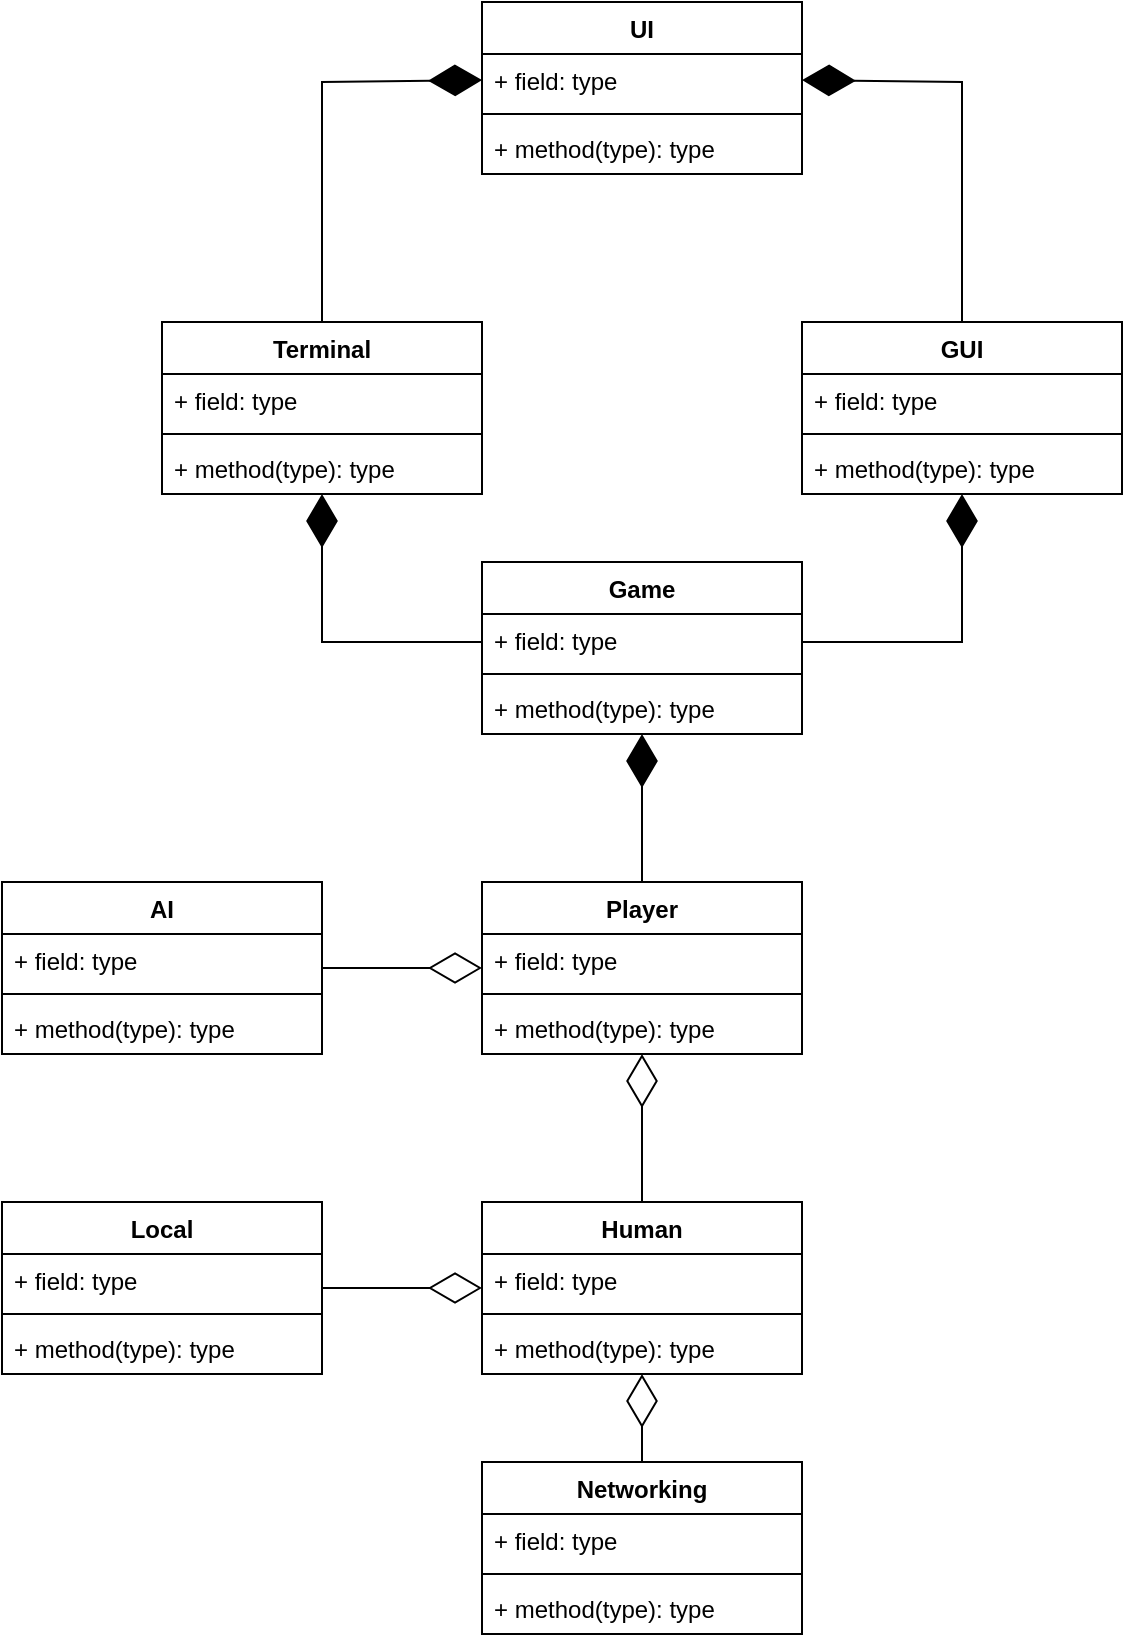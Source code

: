 <mxfile version="18.0.5" type="github">
  <diagram id="Xtzwa6VVvoEg-6TvjeYF" name="Page-1">
    <mxGraphModel dx="1221" dy="726" grid="1" gridSize="10" guides="1" tooltips="1" connect="1" arrows="1" fold="1" page="1" pageScale="1" pageWidth="827" pageHeight="1169" math="0" shadow="0">
      <root>
        <mxCell id="0" />
        <mxCell id="1" parent="0" />
        <mxCell id="zvh0BNXRaEqvuYk_ANei-2" value="Game" style="swimlane;fontStyle=1;align=center;verticalAlign=top;childLayout=stackLayout;horizontal=1;startSize=26;horizontalStack=0;resizeParent=1;resizeParentMax=0;resizeLast=0;collapsible=1;marginBottom=0;" parent="1" vertex="1">
          <mxGeometry x="320" y="280" width="160" height="86" as="geometry" />
        </mxCell>
        <mxCell id="zvh0BNXRaEqvuYk_ANei-3" value="+ field: type" style="text;strokeColor=none;fillColor=none;align=left;verticalAlign=top;spacingLeft=4;spacingRight=4;overflow=hidden;rotatable=0;points=[[0,0.5],[1,0.5]];portConstraint=eastwest;" parent="zvh0BNXRaEqvuYk_ANei-2" vertex="1">
          <mxGeometry y="26" width="160" height="26" as="geometry" />
        </mxCell>
        <mxCell id="zvh0BNXRaEqvuYk_ANei-4" value="" style="line;strokeWidth=1;fillColor=none;align=left;verticalAlign=middle;spacingTop=-1;spacingLeft=3;spacingRight=3;rotatable=0;labelPosition=right;points=[];portConstraint=eastwest;" parent="zvh0BNXRaEqvuYk_ANei-2" vertex="1">
          <mxGeometry y="52" width="160" height="8" as="geometry" />
        </mxCell>
        <mxCell id="zvh0BNXRaEqvuYk_ANei-5" value="+ method(type): type" style="text;strokeColor=none;fillColor=none;align=left;verticalAlign=top;spacingLeft=4;spacingRight=4;overflow=hidden;rotatable=0;points=[[0,0.5],[1,0.5]];portConstraint=eastwest;" parent="zvh0BNXRaEqvuYk_ANei-2" vertex="1">
          <mxGeometry y="60" width="160" height="26" as="geometry" />
        </mxCell>
        <mxCell id="zvh0BNXRaEqvuYk_ANei-6" value="Terminal" style="swimlane;fontStyle=1;align=center;verticalAlign=top;childLayout=stackLayout;horizontal=1;startSize=26;horizontalStack=0;resizeParent=1;resizeParentMax=0;resizeLast=0;collapsible=1;marginBottom=0;" parent="1" vertex="1">
          <mxGeometry x="160" y="160" width="160" height="86" as="geometry" />
        </mxCell>
        <mxCell id="zvh0BNXRaEqvuYk_ANei-7" value="+ field: type" style="text;strokeColor=none;fillColor=none;align=left;verticalAlign=top;spacingLeft=4;spacingRight=4;overflow=hidden;rotatable=0;points=[[0,0.5],[1,0.5]];portConstraint=eastwest;" parent="zvh0BNXRaEqvuYk_ANei-6" vertex="1">
          <mxGeometry y="26" width="160" height="26" as="geometry" />
        </mxCell>
        <mxCell id="zvh0BNXRaEqvuYk_ANei-8" value="" style="line;strokeWidth=1;fillColor=none;align=left;verticalAlign=middle;spacingTop=-1;spacingLeft=3;spacingRight=3;rotatable=0;labelPosition=right;points=[];portConstraint=eastwest;" parent="zvh0BNXRaEqvuYk_ANei-6" vertex="1">
          <mxGeometry y="52" width="160" height="8" as="geometry" />
        </mxCell>
        <mxCell id="zvh0BNXRaEqvuYk_ANei-9" value="+ method(type): type" style="text;strokeColor=none;fillColor=none;align=left;verticalAlign=top;spacingLeft=4;spacingRight=4;overflow=hidden;rotatable=0;points=[[0,0.5],[1,0.5]];portConstraint=eastwest;" parent="zvh0BNXRaEqvuYk_ANei-6" vertex="1">
          <mxGeometry y="60" width="160" height="26" as="geometry" />
        </mxCell>
        <mxCell id="zvh0BNXRaEqvuYk_ANei-10" value="GUI" style="swimlane;fontStyle=1;align=center;verticalAlign=top;childLayout=stackLayout;horizontal=1;startSize=26;horizontalStack=0;resizeParent=1;resizeParentMax=0;resizeLast=0;collapsible=1;marginBottom=0;" parent="1" vertex="1">
          <mxGeometry x="480" y="160" width="160" height="86" as="geometry" />
        </mxCell>
        <mxCell id="zvh0BNXRaEqvuYk_ANei-11" value="+ field: type" style="text;strokeColor=none;fillColor=none;align=left;verticalAlign=top;spacingLeft=4;spacingRight=4;overflow=hidden;rotatable=0;points=[[0,0.5],[1,0.5]];portConstraint=eastwest;" parent="zvh0BNXRaEqvuYk_ANei-10" vertex="1">
          <mxGeometry y="26" width="160" height="26" as="geometry" />
        </mxCell>
        <mxCell id="zvh0BNXRaEqvuYk_ANei-12" value="" style="line;strokeWidth=1;fillColor=none;align=left;verticalAlign=middle;spacingTop=-1;spacingLeft=3;spacingRight=3;rotatable=0;labelPosition=right;points=[];portConstraint=eastwest;" parent="zvh0BNXRaEqvuYk_ANei-10" vertex="1">
          <mxGeometry y="52" width="160" height="8" as="geometry" />
        </mxCell>
        <mxCell id="zvh0BNXRaEqvuYk_ANei-13" value="+ method(type): type" style="text;strokeColor=none;fillColor=none;align=left;verticalAlign=top;spacingLeft=4;spacingRight=4;overflow=hidden;rotatable=0;points=[[0,0.5],[1,0.5]];portConstraint=eastwest;" parent="zvh0BNXRaEqvuYk_ANei-10" vertex="1">
          <mxGeometry y="60" width="160" height="26" as="geometry" />
        </mxCell>
        <mxCell id="zvh0BNXRaEqvuYk_ANei-19" value="UI" style="swimlane;fontStyle=1;align=center;verticalAlign=top;childLayout=stackLayout;horizontal=1;startSize=26;horizontalStack=0;resizeParent=1;resizeParentMax=0;resizeLast=0;collapsible=1;marginBottom=0;" parent="1" vertex="1">
          <mxGeometry x="320" width="160" height="86" as="geometry" />
        </mxCell>
        <mxCell id="zvh0BNXRaEqvuYk_ANei-20" value="+ field: type" style="text;strokeColor=none;fillColor=none;align=left;verticalAlign=top;spacingLeft=4;spacingRight=4;overflow=hidden;rotatable=0;points=[[0,0.5],[1,0.5]];portConstraint=eastwest;" parent="zvh0BNXRaEqvuYk_ANei-19" vertex="1">
          <mxGeometry y="26" width="160" height="26" as="geometry" />
        </mxCell>
        <mxCell id="zvh0BNXRaEqvuYk_ANei-21" value="" style="line;strokeWidth=1;fillColor=none;align=left;verticalAlign=middle;spacingTop=-1;spacingLeft=3;spacingRight=3;rotatable=0;labelPosition=right;points=[];portConstraint=eastwest;" parent="zvh0BNXRaEqvuYk_ANei-19" vertex="1">
          <mxGeometry y="52" width="160" height="8" as="geometry" />
        </mxCell>
        <mxCell id="zvh0BNXRaEqvuYk_ANei-22" value="+ method(type): type" style="text;strokeColor=none;fillColor=none;align=left;verticalAlign=top;spacingLeft=4;spacingRight=4;overflow=hidden;rotatable=0;points=[[0,0.5],[1,0.5]];portConstraint=eastwest;" parent="zvh0BNXRaEqvuYk_ANei-19" vertex="1">
          <mxGeometry y="60" width="160" height="26" as="geometry" />
        </mxCell>
        <mxCell id="zvh0BNXRaEqvuYk_ANei-23" value="" style="endArrow=diamondThin;endFill=1;endSize=24;html=1;rounded=0;entryX=0;entryY=0.5;entryDx=0;entryDy=0;exitX=0.5;exitY=0;exitDx=0;exitDy=0;" parent="1" source="zvh0BNXRaEqvuYk_ANei-6" target="zvh0BNXRaEqvuYk_ANei-20" edge="1">
          <mxGeometry width="160" relative="1" as="geometry">
            <mxPoint x="410" y="370" as="sourcePoint" />
            <mxPoint x="290" y="40" as="targetPoint" />
            <Array as="points">
              <mxPoint x="240" y="40" />
            </Array>
          </mxGeometry>
        </mxCell>
        <mxCell id="zvh0BNXRaEqvuYk_ANei-24" value="" style="endArrow=diamondThin;endFill=1;endSize=24;html=1;rounded=0;entryX=1;entryY=0.5;entryDx=0;entryDy=0;exitX=0.5;exitY=0;exitDx=0;exitDy=0;" parent="1" source="zvh0BNXRaEqvuYk_ANei-10" target="zvh0BNXRaEqvuYk_ANei-20" edge="1">
          <mxGeometry width="160" relative="1" as="geometry">
            <mxPoint x="560" y="120" as="sourcePoint" />
            <mxPoint x="640" y="39" as="targetPoint" />
            <Array as="points">
              <mxPoint x="560" y="40" />
            </Array>
          </mxGeometry>
        </mxCell>
        <mxCell id="zvh0BNXRaEqvuYk_ANei-25" value="" style="endArrow=diamondThin;endFill=1;endSize=24;html=1;rounded=0;" parent="1" target="zvh0BNXRaEqvuYk_ANei-6" edge="1">
          <mxGeometry width="160" relative="1" as="geometry">
            <mxPoint x="320" y="320" as="sourcePoint" />
            <mxPoint x="420" y="270" as="targetPoint" />
            <Array as="points">
              <mxPoint x="240" y="320" />
            </Array>
          </mxGeometry>
        </mxCell>
        <mxCell id="zvh0BNXRaEqvuYk_ANei-26" value="" style="endArrow=diamondThin;endFill=1;endSize=24;html=1;rounded=0;" parent="1" target="zvh0BNXRaEqvuYk_ANei-10" edge="1">
          <mxGeometry width="160" relative="1" as="geometry">
            <mxPoint x="480" y="320" as="sourcePoint" />
            <mxPoint x="250" y="256" as="targetPoint" />
            <Array as="points">
              <mxPoint x="560" y="320" />
            </Array>
          </mxGeometry>
        </mxCell>
        <mxCell id="zvh0BNXRaEqvuYk_ANei-28" value="AI" style="swimlane;fontStyle=1;align=center;verticalAlign=top;childLayout=stackLayout;horizontal=1;startSize=26;horizontalStack=0;resizeParent=1;resizeParentMax=0;resizeLast=0;collapsible=1;marginBottom=0;" parent="1" vertex="1">
          <mxGeometry x="80" y="440" width="160" height="86" as="geometry" />
        </mxCell>
        <mxCell id="zvh0BNXRaEqvuYk_ANei-29" value="+ field: type" style="text;strokeColor=none;fillColor=none;align=left;verticalAlign=top;spacingLeft=4;spacingRight=4;overflow=hidden;rotatable=0;points=[[0,0.5],[1,0.5]];portConstraint=eastwest;" parent="zvh0BNXRaEqvuYk_ANei-28" vertex="1">
          <mxGeometry y="26" width="160" height="26" as="geometry" />
        </mxCell>
        <mxCell id="zvh0BNXRaEqvuYk_ANei-30" value="" style="line;strokeWidth=1;fillColor=none;align=left;verticalAlign=middle;spacingTop=-1;spacingLeft=3;spacingRight=3;rotatable=0;labelPosition=right;points=[];portConstraint=eastwest;" parent="zvh0BNXRaEqvuYk_ANei-28" vertex="1">
          <mxGeometry y="52" width="160" height="8" as="geometry" />
        </mxCell>
        <mxCell id="zvh0BNXRaEqvuYk_ANei-31" value="+ method(type): type" style="text;strokeColor=none;fillColor=none;align=left;verticalAlign=top;spacingLeft=4;spacingRight=4;overflow=hidden;rotatable=0;points=[[0,0.5],[1,0.5]];portConstraint=eastwest;" parent="zvh0BNXRaEqvuYk_ANei-28" vertex="1">
          <mxGeometry y="60" width="160" height="26" as="geometry" />
        </mxCell>
        <mxCell id="zvh0BNXRaEqvuYk_ANei-32" value="" style="endArrow=diamondThin;endFill=1;endSize=24;html=1;rounded=0;exitX=0.5;exitY=0;exitDx=0;exitDy=0;" parent="1" source="a4NBhfSJMRjFoHTR3aRK-1" target="zvh0BNXRaEqvuYk_ANei-2" edge="1">
          <mxGeometry width="160" relative="1" as="geometry">
            <mxPoint x="290" y="490" as="sourcePoint" />
            <mxPoint x="450" y="490" as="targetPoint" />
            <Array as="points">
              <mxPoint x="400" y="443" />
            </Array>
          </mxGeometry>
        </mxCell>
        <mxCell id="a4NBhfSJMRjFoHTR3aRK-1" value="Player" style="swimlane;fontStyle=1;align=center;verticalAlign=top;childLayout=stackLayout;horizontal=1;startSize=26;horizontalStack=0;resizeParent=1;resizeParentMax=0;resizeLast=0;collapsible=1;marginBottom=0;" vertex="1" parent="1">
          <mxGeometry x="320" y="440" width="160" height="86" as="geometry" />
        </mxCell>
        <mxCell id="a4NBhfSJMRjFoHTR3aRK-2" value="+ field: type" style="text;strokeColor=none;fillColor=none;align=left;verticalAlign=top;spacingLeft=4;spacingRight=4;overflow=hidden;rotatable=0;points=[[0,0.5],[1,0.5]];portConstraint=eastwest;" vertex="1" parent="a4NBhfSJMRjFoHTR3aRK-1">
          <mxGeometry y="26" width="160" height="26" as="geometry" />
        </mxCell>
        <mxCell id="a4NBhfSJMRjFoHTR3aRK-3" value="" style="line;strokeWidth=1;fillColor=none;align=left;verticalAlign=middle;spacingTop=-1;spacingLeft=3;spacingRight=3;rotatable=0;labelPosition=right;points=[];portConstraint=eastwest;" vertex="1" parent="a4NBhfSJMRjFoHTR3aRK-1">
          <mxGeometry y="52" width="160" height="8" as="geometry" />
        </mxCell>
        <mxCell id="a4NBhfSJMRjFoHTR3aRK-4" value="+ method(type): type" style="text;strokeColor=none;fillColor=none;align=left;verticalAlign=top;spacingLeft=4;spacingRight=4;overflow=hidden;rotatable=0;points=[[0,0.5],[1,0.5]];portConstraint=eastwest;" vertex="1" parent="a4NBhfSJMRjFoHTR3aRK-1">
          <mxGeometry y="60" width="160" height="26" as="geometry" />
        </mxCell>
        <mxCell id="a4NBhfSJMRjFoHTR3aRK-5" value="Human" style="swimlane;fontStyle=1;align=center;verticalAlign=top;childLayout=stackLayout;horizontal=1;startSize=26;horizontalStack=0;resizeParent=1;resizeParentMax=0;resizeLast=0;collapsible=1;marginBottom=0;" vertex="1" parent="1">
          <mxGeometry x="320" y="600" width="160" height="86" as="geometry" />
        </mxCell>
        <mxCell id="a4NBhfSJMRjFoHTR3aRK-6" value="+ field: type" style="text;strokeColor=none;fillColor=none;align=left;verticalAlign=top;spacingLeft=4;spacingRight=4;overflow=hidden;rotatable=0;points=[[0,0.5],[1,0.5]];portConstraint=eastwest;" vertex="1" parent="a4NBhfSJMRjFoHTR3aRK-5">
          <mxGeometry y="26" width="160" height="26" as="geometry" />
        </mxCell>
        <mxCell id="a4NBhfSJMRjFoHTR3aRK-7" value="" style="line;strokeWidth=1;fillColor=none;align=left;verticalAlign=middle;spacingTop=-1;spacingLeft=3;spacingRight=3;rotatable=0;labelPosition=right;points=[];portConstraint=eastwest;" vertex="1" parent="a4NBhfSJMRjFoHTR3aRK-5">
          <mxGeometry y="52" width="160" height="8" as="geometry" />
        </mxCell>
        <mxCell id="a4NBhfSJMRjFoHTR3aRK-8" value="+ method(type): type" style="text;strokeColor=none;fillColor=none;align=left;verticalAlign=top;spacingLeft=4;spacingRight=4;overflow=hidden;rotatable=0;points=[[0,0.5],[1,0.5]];portConstraint=eastwest;" vertex="1" parent="a4NBhfSJMRjFoHTR3aRK-5">
          <mxGeometry y="60" width="160" height="26" as="geometry" />
        </mxCell>
        <mxCell id="a4NBhfSJMRjFoHTR3aRK-9" value="Networking" style="swimlane;fontStyle=1;align=center;verticalAlign=top;childLayout=stackLayout;horizontal=1;startSize=26;horizontalStack=0;resizeParent=1;resizeParentMax=0;resizeLast=0;collapsible=1;marginBottom=0;" vertex="1" parent="1">
          <mxGeometry x="320" y="730" width="160" height="86" as="geometry" />
        </mxCell>
        <mxCell id="a4NBhfSJMRjFoHTR3aRK-10" value="+ field: type" style="text;strokeColor=none;fillColor=none;align=left;verticalAlign=top;spacingLeft=4;spacingRight=4;overflow=hidden;rotatable=0;points=[[0,0.5],[1,0.5]];portConstraint=eastwest;" vertex="1" parent="a4NBhfSJMRjFoHTR3aRK-9">
          <mxGeometry y="26" width="160" height="26" as="geometry" />
        </mxCell>
        <mxCell id="a4NBhfSJMRjFoHTR3aRK-11" value="" style="line;strokeWidth=1;fillColor=none;align=left;verticalAlign=middle;spacingTop=-1;spacingLeft=3;spacingRight=3;rotatable=0;labelPosition=right;points=[];portConstraint=eastwest;" vertex="1" parent="a4NBhfSJMRjFoHTR3aRK-9">
          <mxGeometry y="52" width="160" height="8" as="geometry" />
        </mxCell>
        <mxCell id="a4NBhfSJMRjFoHTR3aRK-12" value="+ method(type): type" style="text;strokeColor=none;fillColor=none;align=left;verticalAlign=top;spacingLeft=4;spacingRight=4;overflow=hidden;rotatable=0;points=[[0,0.5],[1,0.5]];portConstraint=eastwest;" vertex="1" parent="a4NBhfSJMRjFoHTR3aRK-9">
          <mxGeometry y="60" width="160" height="26" as="geometry" />
        </mxCell>
        <mxCell id="a4NBhfSJMRjFoHTR3aRK-14" value="" style="endArrow=diamondThin;endFill=0;endSize=24;html=1;rounded=0;" edge="1" parent="1" source="zvh0BNXRaEqvuYk_ANei-28" target="a4NBhfSJMRjFoHTR3aRK-1">
          <mxGeometry width="160" relative="1" as="geometry">
            <mxPoint x="200" y="500" as="sourcePoint" />
            <mxPoint x="320" y="480" as="targetPoint" />
          </mxGeometry>
        </mxCell>
        <mxCell id="a4NBhfSJMRjFoHTR3aRK-15" value="" style="endArrow=diamondThin;endFill=0;endSize=24;html=1;rounded=0;" edge="1" parent="1" source="a4NBhfSJMRjFoHTR3aRK-5" target="a4NBhfSJMRjFoHTR3aRK-1">
          <mxGeometry width="160" relative="1" as="geometry">
            <mxPoint x="250.0" y="493" as="sourcePoint" />
            <mxPoint x="330" y="493" as="targetPoint" />
          </mxGeometry>
        </mxCell>
        <mxCell id="a4NBhfSJMRjFoHTR3aRK-16" value="" style="endArrow=diamondThin;endFill=0;endSize=24;html=1;rounded=0;" edge="1" parent="1" source="a4NBhfSJMRjFoHTR3aRK-9" target="a4NBhfSJMRjFoHTR3aRK-5">
          <mxGeometry width="160" relative="1" as="geometry">
            <mxPoint x="560.0" y="540" as="sourcePoint" />
            <mxPoint x="640" y="540" as="targetPoint" />
          </mxGeometry>
        </mxCell>
        <mxCell id="a4NBhfSJMRjFoHTR3aRK-17" value="Local" style="swimlane;fontStyle=1;align=center;verticalAlign=top;childLayout=stackLayout;horizontal=1;startSize=26;horizontalStack=0;resizeParent=1;resizeParentMax=0;resizeLast=0;collapsible=1;marginBottom=0;" vertex="1" parent="1">
          <mxGeometry x="80" y="600" width="160" height="86" as="geometry" />
        </mxCell>
        <mxCell id="a4NBhfSJMRjFoHTR3aRK-18" value="+ field: type" style="text;strokeColor=none;fillColor=none;align=left;verticalAlign=top;spacingLeft=4;spacingRight=4;overflow=hidden;rotatable=0;points=[[0,0.5],[1,0.5]];portConstraint=eastwest;" vertex="1" parent="a4NBhfSJMRjFoHTR3aRK-17">
          <mxGeometry y="26" width="160" height="26" as="geometry" />
        </mxCell>
        <mxCell id="a4NBhfSJMRjFoHTR3aRK-19" value="" style="line;strokeWidth=1;fillColor=none;align=left;verticalAlign=middle;spacingTop=-1;spacingLeft=3;spacingRight=3;rotatable=0;labelPosition=right;points=[];portConstraint=eastwest;" vertex="1" parent="a4NBhfSJMRjFoHTR3aRK-17">
          <mxGeometry y="52" width="160" height="8" as="geometry" />
        </mxCell>
        <mxCell id="a4NBhfSJMRjFoHTR3aRK-20" value="+ method(type): type" style="text;strokeColor=none;fillColor=none;align=left;verticalAlign=top;spacingLeft=4;spacingRight=4;overflow=hidden;rotatable=0;points=[[0,0.5],[1,0.5]];portConstraint=eastwest;" vertex="1" parent="a4NBhfSJMRjFoHTR3aRK-17">
          <mxGeometry y="60" width="160" height="26" as="geometry" />
        </mxCell>
        <mxCell id="a4NBhfSJMRjFoHTR3aRK-21" value="" style="endArrow=diamondThin;endFill=0;endSize=24;html=1;rounded=0;" edge="1" parent="1" source="a4NBhfSJMRjFoHTR3aRK-17" target="a4NBhfSJMRjFoHTR3aRK-5">
          <mxGeometry width="160" relative="1" as="geometry">
            <mxPoint x="230.0" y="642.66" as="sourcePoint" />
            <mxPoint x="310" y="642.66" as="targetPoint" />
          </mxGeometry>
        </mxCell>
      </root>
    </mxGraphModel>
  </diagram>
</mxfile>
